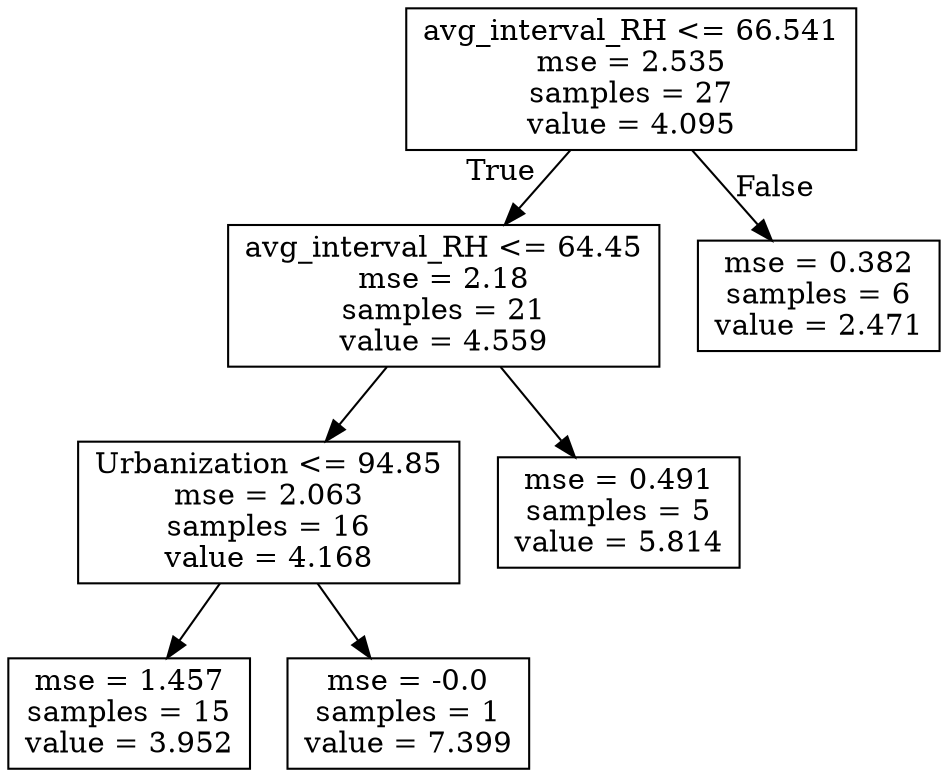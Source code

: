 digraph Tree {
node [shape=box] ;
0 [label="avg_interval_RH <= 66.541\nmse = 2.535\nsamples = 27\nvalue = 4.095"] ;
1 [label="avg_interval_RH <= 64.45\nmse = 2.18\nsamples = 21\nvalue = 4.559"] ;
0 -> 1 [labeldistance=2.5, labelangle=45, headlabel="True"] ;
2 [label="Urbanization <= 94.85\nmse = 2.063\nsamples = 16\nvalue = 4.168"] ;
1 -> 2 ;
3 [label="mse = 1.457\nsamples = 15\nvalue = 3.952"] ;
2 -> 3 ;
4 [label="mse = -0.0\nsamples = 1\nvalue = 7.399"] ;
2 -> 4 ;
5 [label="mse = 0.491\nsamples = 5\nvalue = 5.814"] ;
1 -> 5 ;
6 [label="mse = 0.382\nsamples = 6\nvalue = 2.471"] ;
0 -> 6 [labeldistance=2.5, labelangle=-45, headlabel="False"] ;
}